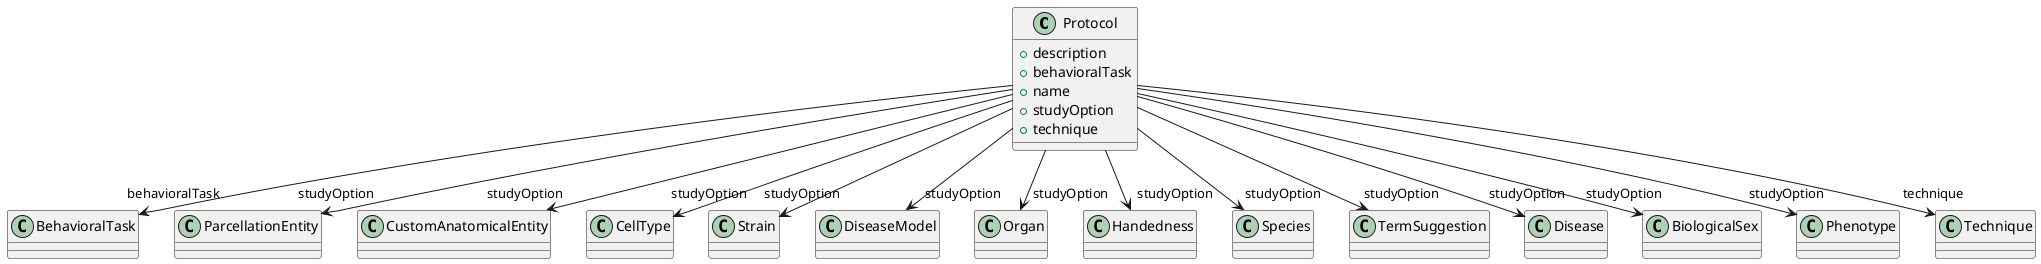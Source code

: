 @startuml
class Protocol {
+description
+behavioralTask
+name
+studyOption
+technique

}
Protocol -d-> "behavioralTask" BehavioralTask
Protocol -d-> "studyOption" ParcellationEntity
Protocol -d-> "studyOption" CustomAnatomicalEntity
Protocol -d-> "studyOption" CellType
Protocol -d-> "studyOption" Strain
Protocol -d-> "studyOption" DiseaseModel
Protocol -d-> "studyOption" Organ
Protocol -d-> "studyOption" Handedness
Protocol -d-> "studyOption" Species
Protocol -d-> "studyOption" TermSuggestion
Protocol -d-> "studyOption" Disease
Protocol -d-> "studyOption" BiologicalSex
Protocol -d-> "studyOption" Phenotype
Protocol -d-> "technique" Technique

@enduml